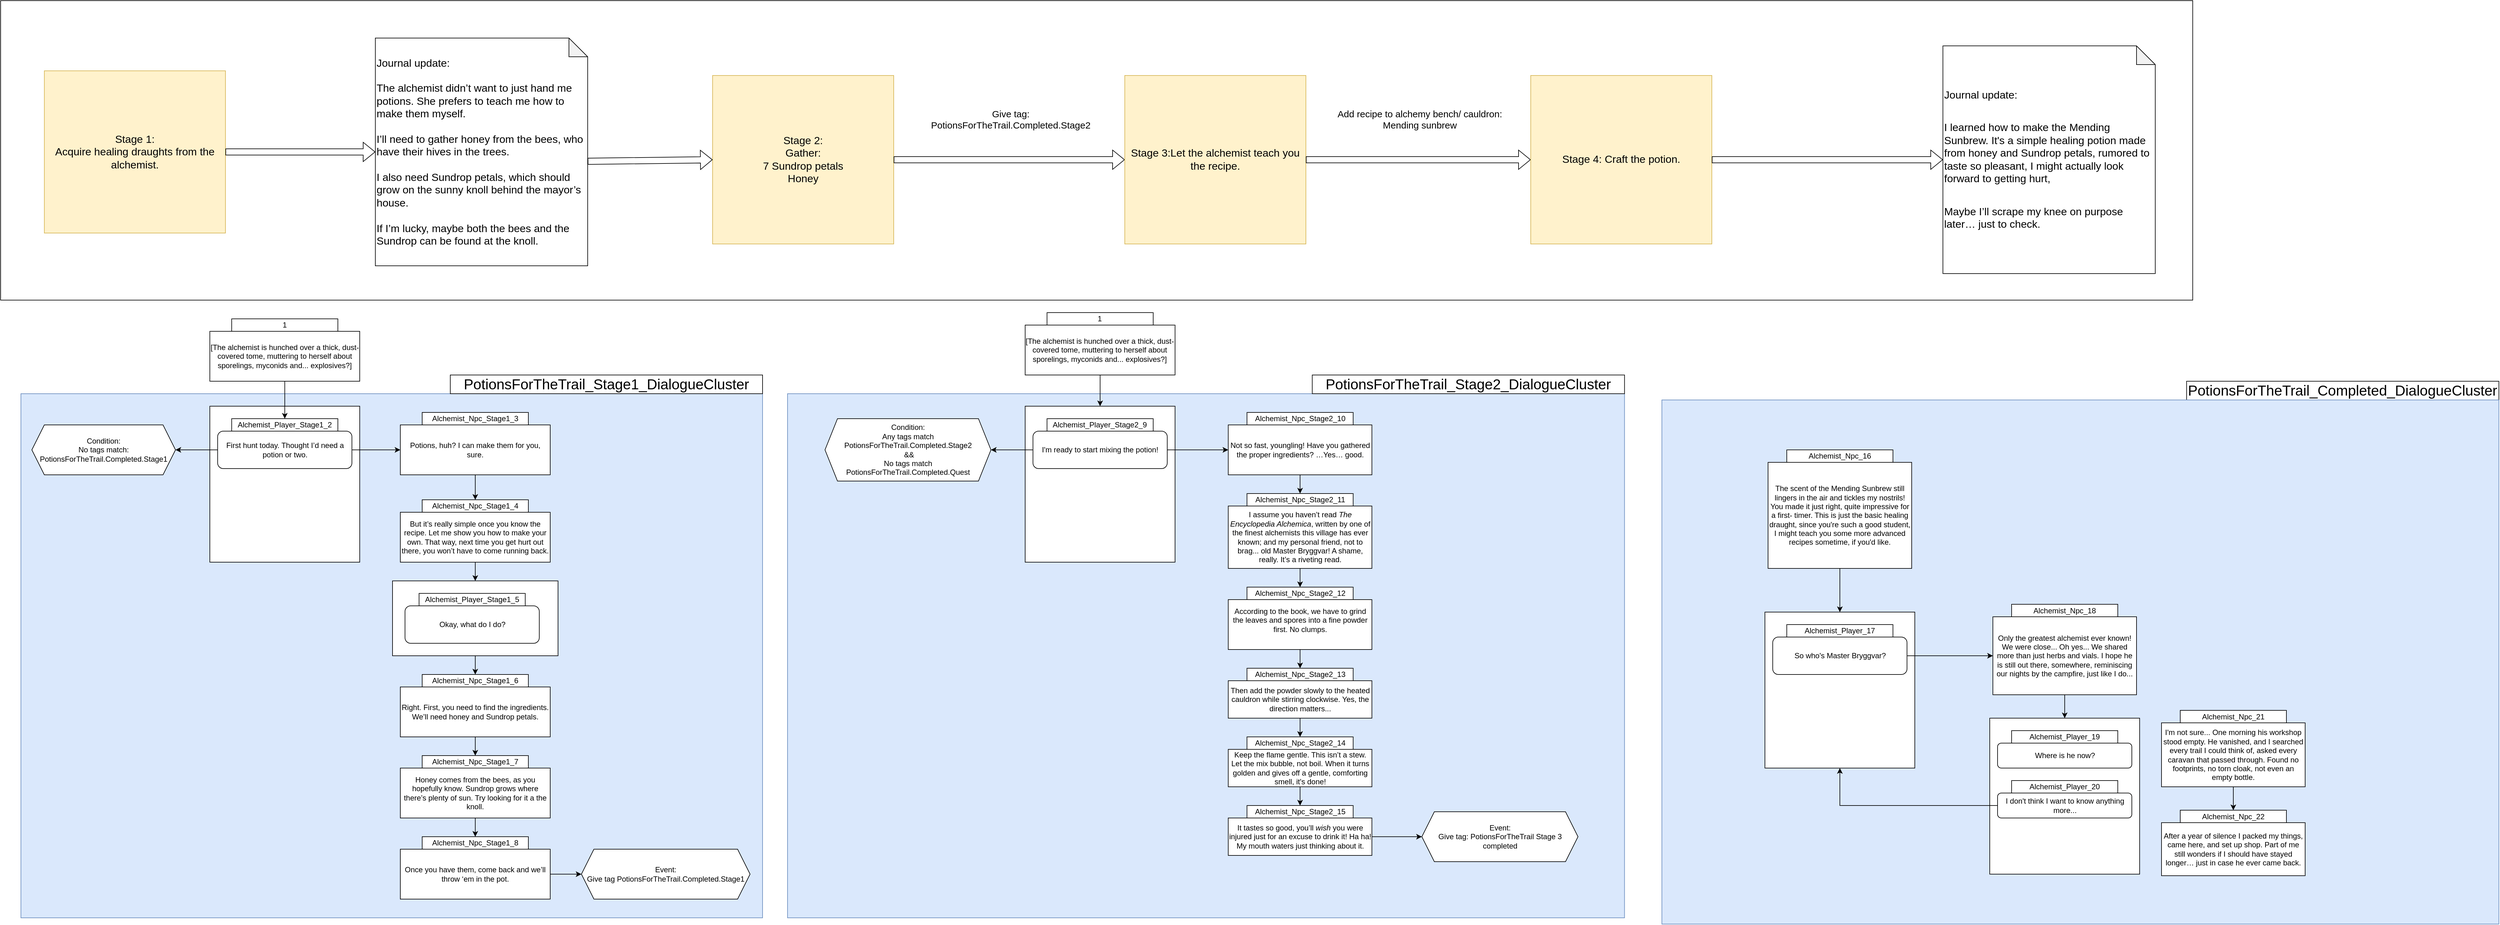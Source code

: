<mxfile version="28.0.6">
  <diagram name="Page-1" id="4zDZfXnHKPZ7NhKod1eE">
    <mxGraphModel dx="2090" dy="1784" grid="1" gridSize="10" guides="1" tooltips="1" connect="1" arrows="1" fold="1" page="1" pageScale="1" pageWidth="850" pageHeight="1100" math="0" shadow="0">
      <root>
        <mxCell id="0" />
        <mxCell id="1" parent="0" />
        <mxCell id="ac3OttQ5r9UJf8FcVnDB-60" value="" style="rounded=0;whiteSpace=wrap;html=1;" vertex="1" parent="1">
          <mxGeometry x="-200" y="-400" width="3510" height="480" as="geometry" />
        </mxCell>
        <mxCell id="ac3OttQ5r9UJf8FcVnDB-36" value="" style="rounded=0;whiteSpace=wrap;html=1;fillColor=#dae8fc;strokeColor=#6c8ebf;" vertex="1" parent="1">
          <mxGeometry x="-167.5" y="230" width="1187.5" height="840" as="geometry" />
        </mxCell>
        <mxCell id="ac3OttQ5r9UJf8FcVnDB-20" value="" style="rounded=0;whiteSpace=wrap;html=1;" vertex="1" parent="1">
          <mxGeometry x="427.5" y="530" width="265" height="120" as="geometry" />
        </mxCell>
        <mxCell id="ac3OttQ5r9UJf8FcVnDB-4" value="" style="rounded=0;whiteSpace=wrap;html=1;" vertex="1" parent="1">
          <mxGeometry x="135" y="250" width="240" height="250" as="geometry" />
        </mxCell>
        <mxCell id="ac3OttQ5r9UJf8FcVnDB-1" value="[The alchemist is hunched over a thick, dust-covered tome, muttering to herself about sporelings, myconids and... explosives?]" style="rounded=0;whiteSpace=wrap;html=1;" vertex="1" parent="1">
          <mxGeometry x="135" y="130" width="240" height="80" as="geometry" />
        </mxCell>
        <mxCell id="ac3OttQ5r9UJf8FcVnDB-2" value="1" style="rounded=0;whiteSpace=wrap;html=1;" vertex="1" parent="1">
          <mxGeometry x="170" y="110" width="170" height="20" as="geometry" />
        </mxCell>
        <mxCell id="ac3OttQ5r9UJf8FcVnDB-3" value="" style="endArrow=classic;html=1;rounded=0;exitX=0.5;exitY=1;exitDx=0;exitDy=0;entryX=0.5;entryY=0;entryDx=0;entryDy=0;" edge="1" parent="1" source="ac3OttQ5r9UJf8FcVnDB-1" target="ac3OttQ5r9UJf8FcVnDB-8">
          <mxGeometry width="50" height="50" relative="1" as="geometry">
            <mxPoint x="480" y="240" as="sourcePoint" />
            <mxPoint x="260" y="250" as="targetPoint" />
          </mxGeometry>
        </mxCell>
        <mxCell id="ac3OttQ5r9UJf8FcVnDB-5" value="First hunt today. Thought I’d need a potion or two." style="rounded=1;whiteSpace=wrap;html=1;" vertex="1" parent="1">
          <mxGeometry x="147.5" y="290" width="215" height="60" as="geometry" />
        </mxCell>
        <mxCell id="ac3OttQ5r9UJf8FcVnDB-8" value="Alchemist_Player_Stage1_2" style="rounded=0;whiteSpace=wrap;html=1;" vertex="1" parent="1">
          <mxGeometry x="170" y="270" width="170" height="20" as="geometry" />
        </mxCell>
        <mxCell id="ac3OttQ5r9UJf8FcVnDB-10" value="" style="endArrow=classic;html=1;rounded=0;exitX=1;exitY=0.5;exitDx=0;exitDy=0;entryX=0;entryY=0.5;entryDx=0;entryDy=0;" edge="1" parent="1" source="ac3OttQ5r9UJf8FcVnDB-5" target="ac3OttQ5r9UJf8FcVnDB-14">
          <mxGeometry width="50" height="50" relative="1" as="geometry">
            <mxPoint x="420" y="320" as="sourcePoint" />
            <mxPoint x="430" y="320" as="targetPoint" />
          </mxGeometry>
        </mxCell>
        <mxCell id="ac3OttQ5r9UJf8FcVnDB-13" value="&lt;div&gt;Alchemist_Npc_Stage1_3&lt;/div&gt;" style="rounded=0;whiteSpace=wrap;html=1;" vertex="1" parent="1">
          <mxGeometry x="475" y="260" width="170" height="20" as="geometry" />
        </mxCell>
        <mxCell id="ac3OttQ5r9UJf8FcVnDB-14" value="Potions, huh? I can make them for you, sure." style="rounded=0;whiteSpace=wrap;html=1;" vertex="1" parent="1">
          <mxGeometry x="440" y="280" width="240" height="80" as="geometry" />
        </mxCell>
        <mxCell id="ac3OttQ5r9UJf8FcVnDB-15" value="&lt;div&gt;Alchemist_Npc_Stage1_4&lt;/div&gt;" style="rounded=0;whiteSpace=wrap;html=1;" vertex="1" parent="1">
          <mxGeometry x="475" y="400" width="170" height="20" as="geometry" />
        </mxCell>
        <mxCell id="ac3OttQ5r9UJf8FcVnDB-16" value="But it’s really simple once you know the recipe. Let me show you how to make your own. That way, next time you get hurt out there, you won’t have to come running back." style="rounded=0;whiteSpace=wrap;html=1;" vertex="1" parent="1">
          <mxGeometry x="440" y="420" width="240" height="80" as="geometry" />
        </mxCell>
        <mxCell id="ac3OttQ5r9UJf8FcVnDB-17" value="" style="endArrow=classic;html=1;rounded=0;exitX=0.5;exitY=1;exitDx=0;exitDy=0;entryX=0.5;entryY=0;entryDx=0;entryDy=0;" edge="1" parent="1" source="ac3OttQ5r9UJf8FcVnDB-14" target="ac3OttQ5r9UJf8FcVnDB-15">
          <mxGeometry width="50" height="50" relative="1" as="geometry">
            <mxPoint x="730" y="350" as="sourcePoint" />
            <mxPoint x="780" y="300" as="targetPoint" />
          </mxGeometry>
        </mxCell>
        <mxCell id="ac3OttQ5r9UJf8FcVnDB-18" value="Alchemist_Player_Stage1_5" style="rounded=0;whiteSpace=wrap;html=1;" vertex="1" parent="1">
          <mxGeometry x="470" y="550" width="170" height="20" as="geometry" />
        </mxCell>
        <mxCell id="ac3OttQ5r9UJf8FcVnDB-19" value="Okay, what do I do?" style="rounded=1;whiteSpace=wrap;html=1;" vertex="1" parent="1">
          <mxGeometry x="447.5" y="570" width="215" height="60" as="geometry" />
        </mxCell>
        <mxCell id="ac3OttQ5r9UJf8FcVnDB-21" value="" style="endArrow=classic;html=1;rounded=0;exitX=0.5;exitY=1;exitDx=0;exitDy=0;entryX=0.5;entryY=0;entryDx=0;entryDy=0;" edge="1" parent="1" source="ac3OttQ5r9UJf8FcVnDB-16" target="ac3OttQ5r9UJf8FcVnDB-20">
          <mxGeometry width="50" height="50" relative="1" as="geometry">
            <mxPoint x="750" y="460" as="sourcePoint" />
            <mxPoint x="800" y="410" as="targetPoint" />
          </mxGeometry>
        </mxCell>
        <mxCell id="ac3OttQ5r9UJf8FcVnDB-22" value="" style="endArrow=classic;html=1;rounded=0;exitX=0.5;exitY=1;exitDx=0;exitDy=0;entryX=0.5;entryY=0;entryDx=0;entryDy=0;" edge="1" parent="1" source="ac3OttQ5r9UJf8FcVnDB-20" target="ac3OttQ5r9UJf8FcVnDB-24">
          <mxGeometry width="50" height="50" relative="1" as="geometry">
            <mxPoint x="630" y="740" as="sourcePoint" />
            <mxPoint x="560" y="680" as="targetPoint" />
          </mxGeometry>
        </mxCell>
        <mxCell id="ac3OttQ5r9UJf8FcVnDB-24" value="&lt;div&gt;Alchemist_Npc_Stage1_6&lt;/div&gt;" style="rounded=0;whiteSpace=wrap;html=1;" vertex="1" parent="1">
          <mxGeometry x="475" y="680" width="170" height="20" as="geometry" />
        </mxCell>
        <mxCell id="ac3OttQ5r9UJf8FcVnDB-25" value="&lt;p data-end=&quot;1651&quot; data-start=&quot;1470&quot;&gt;Right. First, you need to find the ingredients. We’ll need honey and Sundrop petals. &lt;br&gt;&lt;/p&gt;" style="rounded=0;whiteSpace=wrap;html=1;" vertex="1" parent="1">
          <mxGeometry x="440" y="700" width="240" height="80" as="geometry" />
        </mxCell>
        <mxCell id="ac3OttQ5r9UJf8FcVnDB-26" value="&lt;div&gt;Alchemist_Npc_Stage1_7&lt;/div&gt;" style="rounded=0;whiteSpace=wrap;html=1;" vertex="1" parent="1">
          <mxGeometry x="475" y="810" width="170" height="20" as="geometry" />
        </mxCell>
        <mxCell id="ac3OttQ5r9UJf8FcVnDB-27" value="Honey comes from the bees, as you hopefully know. Sundrop grows where there’s plenty of sun. Try looking for it a the knoll." style="rounded=0;whiteSpace=wrap;html=1;" vertex="1" parent="1">
          <mxGeometry x="440" y="830" width="240" height="80" as="geometry" />
        </mxCell>
        <mxCell id="ac3OttQ5r9UJf8FcVnDB-28" value="" style="endArrow=classic;html=1;rounded=0;exitX=0.5;exitY=1;exitDx=0;exitDy=0;entryX=0.5;entryY=0;entryDx=0;entryDy=0;" edge="1" parent="1" source="ac3OttQ5r9UJf8FcVnDB-25" target="ac3OttQ5r9UJf8FcVnDB-26">
          <mxGeometry width="50" height="50" relative="1" as="geometry">
            <mxPoint x="230" y="790" as="sourcePoint" />
            <mxPoint x="280" y="740" as="targetPoint" />
          </mxGeometry>
        </mxCell>
        <mxCell id="ac3OttQ5r9UJf8FcVnDB-29" value="Once you have them, come back and we’ll throw ‘em in the pot." style="rounded=0;whiteSpace=wrap;html=1;" vertex="1" parent="1">
          <mxGeometry x="440" y="960" width="240" height="80" as="geometry" />
        </mxCell>
        <mxCell id="ac3OttQ5r9UJf8FcVnDB-30" value="&lt;div&gt;Alchemist_Npc_Stage1_8&lt;/div&gt;" style="rounded=0;whiteSpace=wrap;html=1;" vertex="1" parent="1">
          <mxGeometry x="475" y="940" width="170" height="20" as="geometry" />
        </mxCell>
        <mxCell id="ac3OttQ5r9UJf8FcVnDB-31" value="" style="endArrow=classic;html=1;rounded=0;exitX=0.5;exitY=1;exitDx=0;exitDy=0;entryX=0.5;entryY=0;entryDx=0;entryDy=0;" edge="1" target="ac3OttQ5r9UJf8FcVnDB-30" parent="1" source="ac3OttQ5r9UJf8FcVnDB-27">
          <mxGeometry width="50" height="50" relative="1" as="geometry">
            <mxPoint x="560" y="930" as="sourcePoint" />
            <mxPoint x="280" y="890" as="targetPoint" />
          </mxGeometry>
        </mxCell>
        <mxCell id="ac3OttQ5r9UJf8FcVnDB-32" value="" style="endArrow=classic;html=1;rounded=0;exitX=1;exitY=0.5;exitDx=0;exitDy=0;" edge="1" parent="1" source="ac3OttQ5r9UJf8FcVnDB-29" target="ac3OttQ5r9UJf8FcVnDB-33">
          <mxGeometry width="50" height="50" relative="1" as="geometry">
            <mxPoint x="740" y="910" as="sourcePoint" />
            <mxPoint x="760" y="1000" as="targetPoint" />
          </mxGeometry>
        </mxCell>
        <mxCell id="ac3OttQ5r9UJf8FcVnDB-33" value="Event: &lt;br&gt;Give tag PotionsForTheTrail.Completed.Stage1" style="shape=hexagon;perimeter=hexagonPerimeter2;whiteSpace=wrap;html=1;fixedSize=1;" vertex="1" parent="1">
          <mxGeometry x="730" y="960" width="270" height="80" as="geometry" />
        </mxCell>
        <mxCell id="ac3OttQ5r9UJf8FcVnDB-34" value="" style="endArrow=classic;html=1;rounded=0;exitX=0;exitY=0.5;exitDx=0;exitDy=0;" edge="1" parent="1" source="ac3OttQ5r9UJf8FcVnDB-5" target="ac3OttQ5r9UJf8FcVnDB-35">
          <mxGeometry width="50" height="50" relative="1" as="geometry">
            <mxPoint x="50" y="300" as="sourcePoint" />
            <mxPoint x="100" y="250" as="targetPoint" />
          </mxGeometry>
        </mxCell>
        <mxCell id="ac3OttQ5r9UJf8FcVnDB-35" value="&lt;div&gt;Condition: &lt;br&gt;No tags match:&lt;/div&gt;&lt;div&gt;PotionsForTheTrail.Completed.Stage1&lt;/div&gt;" style="shape=hexagon;perimeter=hexagonPerimeter2;whiteSpace=wrap;html=1;fixedSize=1;" vertex="1" parent="1">
          <mxGeometry x="-150" y="280" width="230" height="80" as="geometry" />
        </mxCell>
        <mxCell id="ac3OttQ5r9UJf8FcVnDB-37" value="&lt;font style=&quot;font-size: 23px;&quot;&gt;PotionsForTheTrail_Stage1_DialogueCluster&lt;/font&gt;" style="rounded=0;whiteSpace=wrap;html=1;" vertex="1" parent="1">
          <mxGeometry x="520" y="200" width="500" height="30" as="geometry" />
        </mxCell>
        <mxCell id="ac3OttQ5r9UJf8FcVnDB-45" value="&lt;div align=&quot;left&quot;&gt;&lt;font style=&quot;font-size: 17px;&quot;&gt;Journal update:&lt;/font&gt;&lt;/div&gt;&lt;div&gt;&lt;font style=&quot;font-size: 17px;&quot;&gt;&lt;br&gt;&lt;/font&gt;&lt;/div&gt;&lt;font style=&quot;font-size: 17px;&quot;&gt;The alchemist didn’t want to just hand me potions. She prefers to teach me how to make them myself.&lt;br data-end=&quot;251&quot; data-start=&quot;248&quot;&gt;&lt;br&gt;I’ll need to gather honey from the bees, who have their hives in the trees.&lt;br data-end=&quot;329&quot; data-start=&quot;326&quot;&gt;&lt;br&gt;I also need Sundrop petals, which should grow on the sunny knoll behind the mayor’s house.&lt;br data-end=&quot;422&quot; data-start=&quot;419&quot;&gt;&lt;br&gt;If I’m lucky, maybe both the bees and the Sundrop can be found at the knoll.&lt;/font&gt;" style="shape=note;whiteSpace=wrap;html=1;backgroundOutline=1;darkOpacity=0.05;align=left;" vertex="1" parent="1">
          <mxGeometry x="400" y="-340" width="340" height="365" as="geometry" />
        </mxCell>
        <mxCell id="ac3OttQ5r9UJf8FcVnDB-47" value="" style="rounded=0;whiteSpace=wrap;html=1;fillColor=#dae8fc;strokeColor=#6c8ebf;" vertex="1" parent="1">
          <mxGeometry x="1060" y="230" width="1340.19" height="840" as="geometry" />
        </mxCell>
        <mxCell id="ac3OttQ5r9UJf8FcVnDB-48" value="&lt;font style=&quot;font-size: 23px;&quot;&gt;PotionsForTheTrail_Stage2_DialogueCluster&lt;/font&gt;" style="rounded=0;whiteSpace=wrap;html=1;" vertex="1" parent="1">
          <mxGeometry x="1900.19" y="200" width="500" height="30" as="geometry" />
        </mxCell>
        <mxCell id="ac3OttQ5r9UJf8FcVnDB-49" value="[The alchemist is hunched over a thick, dust-covered tome, muttering to herself about sporelings, myconids and... explosives?]" style="rounded=0;whiteSpace=wrap;html=1;" vertex="1" parent="1">
          <mxGeometry x="1440.49" y="120" width="240" height="80" as="geometry" />
        </mxCell>
        <mxCell id="ac3OttQ5r9UJf8FcVnDB-50" value="1" style="rounded=0;whiteSpace=wrap;html=1;" vertex="1" parent="1">
          <mxGeometry x="1475.49" y="100" width="170" height="20" as="geometry" />
        </mxCell>
        <mxCell id="ac3OttQ5r9UJf8FcVnDB-51" value="" style="rounded=0;whiteSpace=wrap;html=1;" vertex="1" parent="1">
          <mxGeometry x="1440.49" y="250" width="240" height="250" as="geometry" />
        </mxCell>
        <mxCell id="ac3OttQ5r9UJf8FcVnDB-52" value="Alchemist_Player_Stage2_9" style="rounded=0;whiteSpace=wrap;html=1;" vertex="1" parent="1">
          <mxGeometry x="1475.49" y="270" width="170" height="20" as="geometry" />
        </mxCell>
        <mxCell id="ac3OttQ5r9UJf8FcVnDB-53" value="I&#39;m ready to start mixing the potion!" style="rounded=1;whiteSpace=wrap;html=1;" vertex="1" parent="1">
          <mxGeometry x="1452.99" y="290" width="215" height="60" as="geometry" />
        </mxCell>
        <mxCell id="ac3OttQ5r9UJf8FcVnDB-54" value="&lt;div&gt;Condition: &lt;br&gt;Any tags match&lt;/div&gt;&lt;div&gt;PotionsForTheTrail.Completed.Stage2&lt;/div&gt;&amp;nbsp;&amp;amp;&amp;amp; &lt;br&gt;No tags match&lt;br&gt;PotionsForTheTrail.Completed.Quest" style="shape=hexagon;perimeter=hexagonPerimeter2;whiteSpace=wrap;html=1;fixedSize=1;" vertex="1" parent="1">
          <mxGeometry x="1120" y="270" width="265.68" height="100" as="geometry" />
        </mxCell>
        <mxCell id="ac3OttQ5r9UJf8FcVnDB-55" value="" style="endArrow=classic;html=1;rounded=0;exitX=0.5;exitY=1;exitDx=0;exitDy=0;entryX=0.5;entryY=0;entryDx=0;entryDy=0;" edge="1" parent="1" source="ac3OttQ5r9UJf8FcVnDB-49" target="ac3OttQ5r9UJf8FcVnDB-51">
          <mxGeometry width="50" height="50" relative="1" as="geometry">
            <mxPoint x="1855.49" y="247" as="sourcePoint" />
            <mxPoint x="1905.49" y="197" as="targetPoint" />
          </mxGeometry>
        </mxCell>
        <mxCell id="ac3OttQ5r9UJf8FcVnDB-57" value="&lt;font style=&quot;font-size: 17px;&quot;&gt;Stage 1:&lt;br&gt;Acquire healing draughts from the alchemist.&lt;/font&gt;" style="rounded=0;whiteSpace=wrap;html=1;fillColor=#fff2cc;strokeColor=#d6b656;" vertex="1" parent="1">
          <mxGeometry x="-130" y="-287.5" width="290" height="260" as="geometry" />
        </mxCell>
        <mxCell id="ac3OttQ5r9UJf8FcVnDB-59" value="" style="shape=flexArrow;endArrow=classic;html=1;rounded=0;exitX=1;exitY=0.5;exitDx=0;exitDy=0;entryX=0;entryY=0.5;entryDx=0;entryDy=0;entryPerimeter=0;" edge="1" parent="1" source="ac3OttQ5r9UJf8FcVnDB-57" target="ac3OttQ5r9UJf8FcVnDB-45">
          <mxGeometry width="50" height="50" relative="1" as="geometry">
            <mxPoint x="260" y="-127.5" as="sourcePoint" />
            <mxPoint x="640" y="-157.5" as="targetPoint" />
          </mxGeometry>
        </mxCell>
        <mxCell id="ac3OttQ5r9UJf8FcVnDB-61" value="&lt;font style=&quot;font-size: 17px;&quot;&gt;Stage 2:&lt;br&gt;Gather:&lt;br&gt;7 Sundrop petals&lt;br&gt;Honey&lt;/font&gt;" style="rounded=0;whiteSpace=wrap;html=1;fillColor=#fff2cc;strokeColor=#d6b656;" vertex="1" parent="1">
          <mxGeometry x="940" y="-280" width="290" height="270" as="geometry" />
        </mxCell>
        <mxCell id="ac3OttQ5r9UJf8FcVnDB-62" value="" style="shape=flexArrow;endArrow=classic;html=1;rounded=0;exitX=0;exitY=0;exitDx=340;exitDy=197.5;exitPerimeter=0;entryX=0;entryY=0.5;entryDx=0;entryDy=0;" edge="1" parent="1" source="ac3OttQ5r9UJf8FcVnDB-45" target="ac3OttQ5r9UJf8FcVnDB-61">
          <mxGeometry width="50" height="50" relative="1" as="geometry">
            <mxPoint x="950" y="160" as="sourcePoint" />
            <mxPoint x="1000" y="110" as="targetPoint" />
          </mxGeometry>
        </mxCell>
        <mxCell id="ac3OttQ5r9UJf8FcVnDB-64" value="" style="endArrow=classic;html=1;rounded=0;entryX=1;entryY=0.5;entryDx=0;entryDy=0;exitX=0;exitY=0.5;exitDx=0;exitDy=0;" edge="1" parent="1" source="ac3OttQ5r9UJf8FcVnDB-53" target="ac3OttQ5r9UJf8FcVnDB-54">
          <mxGeometry width="50" height="50" relative="1" as="geometry">
            <mxPoint x="1505.68" y="620" as="sourcePoint" />
            <mxPoint x="1555.68" y="570" as="targetPoint" />
          </mxGeometry>
        </mxCell>
        <mxCell id="ac3OttQ5r9UJf8FcVnDB-65" value="" style="endArrow=classic;html=1;rounded=0;exitX=1;exitY=0.5;exitDx=0;exitDy=0;" edge="1" parent="1" source="ac3OttQ5r9UJf8FcVnDB-53" target="ac3OttQ5r9UJf8FcVnDB-67">
          <mxGeometry width="50" height="50" relative="1" as="geometry">
            <mxPoint x="1795.68" y="340" as="sourcePoint" />
            <mxPoint x="1845.68" y="290" as="targetPoint" />
          </mxGeometry>
        </mxCell>
        <mxCell id="ac3OttQ5r9UJf8FcVnDB-67" value="Not so fast, youngling! Have you gathered the proper ingredients? …Yes… good." style="rounded=0;whiteSpace=wrap;html=1;" vertex="1" parent="1">
          <mxGeometry x="1765.68" y="280" width="230" height="80" as="geometry" />
        </mxCell>
        <mxCell id="ac3OttQ5r9UJf8FcVnDB-68" value="Alchemist_Npc_Stage2_10" style="rounded=0;whiteSpace=wrap;html=1;" vertex="1" parent="1">
          <mxGeometry x="1795.68" y="260" width="170" height="20" as="geometry" />
        </mxCell>
        <mxCell id="ac3OttQ5r9UJf8FcVnDB-69" value="I assume you haven’t read &lt;em data-end=&quot;370&quot; data-start=&quot;342&quot;&gt;The Encyclopedia Alchemica&lt;/em&gt;, written by one of the finest alchemists this village has ever known; and my personal friend, not to brag... old Master Bryggvar! A shame, really. It’s a riveting read." style="rounded=0;whiteSpace=wrap;html=1;" vertex="1" parent="1">
          <mxGeometry x="1765.68" y="410" width="230" height="100" as="geometry" />
        </mxCell>
        <mxCell id="ac3OttQ5r9UJf8FcVnDB-70" value="According to the book, &lt;span data-end=&quot;1883&quot; data-start=&quot;1874&quot;&gt;we have to grind&lt;/span&gt; the leaves and spores into a fine powder first. No clumps. &lt;br data-end=&quot;2076&quot; data-start=&quot;2073&quot;&gt;&lt;div&gt;&lt;br&gt;&lt;/div&gt;" style="rounded=0;whiteSpace=wrap;html=1;" vertex="1" parent="1">
          <mxGeometry x="1765.68" y="560" width="230" height="80" as="geometry" />
        </mxCell>
        <mxCell id="ac3OttQ5r9UJf8FcVnDB-71" value="It tastes so good, you’ll &lt;em data-end=&quot;1004&quot; data-start=&quot;998&quot;&gt;wish&lt;/em&gt; you were injured just for an excuse to drink it! Ha ha! My mouth waters just thinking about it." style="rounded=0;whiteSpace=wrap;html=1;" vertex="1" parent="1">
          <mxGeometry x="1765.68" y="910" width="230" height="60" as="geometry" />
        </mxCell>
        <mxCell id="ac3OttQ5r9UJf8FcVnDB-72" value="" style="endArrow=classic;html=1;rounded=0;exitX=0.5;exitY=1;exitDx=0;exitDy=0;entryX=0.5;entryY=0;entryDx=0;entryDy=0;" edge="1" parent="1" source="ac3OttQ5r9UJf8FcVnDB-67" target="ac3OttQ5r9UJf8FcVnDB-76">
          <mxGeometry width="50" height="50" relative="1" as="geometry">
            <mxPoint x="2045.68" y="430" as="sourcePoint" />
            <mxPoint x="2095.68" y="380" as="targetPoint" />
          </mxGeometry>
        </mxCell>
        <mxCell id="ac3OttQ5r9UJf8FcVnDB-76" value="Alchemist_Npc_Stage2_11" style="rounded=0;whiteSpace=wrap;html=1;" vertex="1" parent="1">
          <mxGeometry x="1795.68" y="390" width="170" height="20" as="geometry" />
        </mxCell>
        <mxCell id="ac3OttQ5r9UJf8FcVnDB-78" value="Alchemist_Npc_Stage2_12" style="rounded=0;whiteSpace=wrap;html=1;" vertex="1" parent="1">
          <mxGeometry x="1795.68" y="540" width="170" height="20" as="geometry" />
        </mxCell>
        <mxCell id="ac3OttQ5r9UJf8FcVnDB-82" value="" style="endArrow=classic;html=1;rounded=0;exitX=0.5;exitY=1;exitDx=0;exitDy=0;entryX=0.5;entryY=0;entryDx=0;entryDy=0;" edge="1" parent="1" source="ac3OttQ5r9UJf8FcVnDB-70" target="ac3OttQ5r9UJf8FcVnDB-87">
          <mxGeometry width="50" height="50" relative="1" as="geometry">
            <mxPoint x="2095.68" y="730" as="sourcePoint" />
            <mxPoint x="1880.68" y="780" as="targetPoint" />
          </mxGeometry>
        </mxCell>
        <mxCell id="ac3OttQ5r9UJf8FcVnDB-83" value="Alchemist_Npc_Stage2_15" style="rounded=0;whiteSpace=wrap;html=1;" vertex="1" parent="1">
          <mxGeometry x="1795.68" y="890" width="170" height="20" as="geometry" />
        </mxCell>
        <mxCell id="ac3OttQ5r9UJf8FcVnDB-84" value="Then &lt;span data-end=&quot;1992&quot; data-start=&quot;1967&quot;&gt;add the powder slowly&lt;/span&gt; to the heated cauldron while stirring &lt;span data-end=&quot;2042&quot; data-start=&quot;2031&quot;&gt;clockwise&lt;/span&gt;. Yes, the direction matters..." style="rounded=0;whiteSpace=wrap;html=1;" vertex="1" parent="1">
          <mxGeometry x="1765.68" y="690" width="230" height="60" as="geometry" />
        </mxCell>
        <mxCell id="ac3OttQ5r9UJf8FcVnDB-85" value="Keep the flame &lt;span data-end=&quot;2099&quot; data-start=&quot;2091&quot;&gt;gentle&lt;/span&gt;. This isn’t a stew. Let the mix bubble, not boil. When it turns golden and gives off a gentle, comforting smell, it&#39;s done!" style="rounded=0;whiteSpace=wrap;html=1;" vertex="1" parent="1">
          <mxGeometry x="1765.68" y="800" width="230" height="60" as="geometry" />
        </mxCell>
        <mxCell id="ac3OttQ5r9UJf8FcVnDB-87" value="Alchemist_Npc_Stage2_13" style="rounded=0;whiteSpace=wrap;html=1;" vertex="1" parent="1">
          <mxGeometry x="1795.68" y="670" width="170" height="20" as="geometry" />
        </mxCell>
        <mxCell id="ac3OttQ5r9UJf8FcVnDB-88" value="Alchemist_Npc_Stage2_14" style="rounded=0;whiteSpace=wrap;html=1;" vertex="1" parent="1">
          <mxGeometry x="1795.68" y="780" width="170" height="20" as="geometry" />
        </mxCell>
        <mxCell id="ac3OttQ5r9UJf8FcVnDB-89" value="" style="endArrow=classic;html=1;rounded=0;exitX=0.5;exitY=1;exitDx=0;exitDy=0;entryX=0.5;entryY=0;entryDx=0;entryDy=0;" edge="1" parent="1" source="ac3OttQ5r9UJf8FcVnDB-84" target="ac3OttQ5r9UJf8FcVnDB-88">
          <mxGeometry width="50" height="50" relative="1" as="geometry">
            <mxPoint x="2055.68" y="780" as="sourcePoint" />
            <mxPoint x="2105.68" y="730" as="targetPoint" />
          </mxGeometry>
        </mxCell>
        <mxCell id="ac3OttQ5r9UJf8FcVnDB-90" value="" style="endArrow=classic;html=1;rounded=0;exitX=0.5;exitY=1;exitDx=0;exitDy=0;entryX=0.5;entryY=0;entryDx=0;entryDy=0;" edge="1" parent="1" source="ac3OttQ5r9UJf8FcVnDB-85" target="ac3OttQ5r9UJf8FcVnDB-83">
          <mxGeometry width="50" height="50" relative="1" as="geometry">
            <mxPoint x="1965.68" y="980" as="sourcePoint" />
            <mxPoint x="2015.68" y="930" as="targetPoint" />
          </mxGeometry>
        </mxCell>
        <mxCell id="ac3OttQ5r9UJf8FcVnDB-91" value="" style="endArrow=classic;html=1;rounded=0;exitX=1;exitY=0.5;exitDx=0;exitDy=0;entryX=0;entryY=0.5;entryDx=0;entryDy=0;" edge="1" parent="1" source="ac3OttQ5r9UJf8FcVnDB-71" target="ac3OttQ5r9UJf8FcVnDB-92">
          <mxGeometry width="50" height="50" relative="1" as="geometry">
            <mxPoint x="1995.68" y="910" as="sourcePoint" />
            <mxPoint x="2045.68" y="860" as="targetPoint" />
          </mxGeometry>
        </mxCell>
        <mxCell id="ac3OttQ5r9UJf8FcVnDB-92" value="Event:&lt;br&gt;Give tag: PotionsForTheTrail Stage 3 completed" style="shape=hexagon;perimeter=hexagonPerimeter2;whiteSpace=wrap;html=1;fixedSize=1;" vertex="1" parent="1">
          <mxGeometry x="2075.68" y="900" width="250" height="80" as="geometry" />
        </mxCell>
        <mxCell id="ac3OttQ5r9UJf8FcVnDB-93" value="" style="endArrow=classic;html=1;rounded=0;exitX=0.5;exitY=1;exitDx=0;exitDy=0;entryX=0.5;entryY=0;entryDx=0;entryDy=0;" edge="1" parent="1" source="ac3OttQ5r9UJf8FcVnDB-69" target="ac3OttQ5r9UJf8FcVnDB-78">
          <mxGeometry width="50" height="50" relative="1" as="geometry">
            <mxPoint x="2180" y="480" as="sourcePoint" />
            <mxPoint x="2230" y="430" as="targetPoint" />
          </mxGeometry>
        </mxCell>
        <mxCell id="ac3OttQ5r9UJf8FcVnDB-94" value="" style="shape=flexArrow;endArrow=classic;html=1;rounded=0;exitX=1;exitY=0.5;exitDx=0;exitDy=0;entryX=0;entryY=0.5;entryDx=0;entryDy=0;" edge="1" parent="1" source="ac3OttQ5r9UJf8FcVnDB-61" target="ac3OttQ5r9UJf8FcVnDB-95">
          <mxGeometry width="50" height="50" relative="1" as="geometry">
            <mxPoint x="1400" y="-180" as="sourcePoint" />
            <mxPoint x="1450" y="-230" as="targetPoint" />
          </mxGeometry>
        </mxCell>
        <mxCell id="ac3OttQ5r9UJf8FcVnDB-95" value="&lt;font style=&quot;font-size: 17px;&quot;&gt;Stage 3:Let the alchemist teach you the recipe.&lt;/font&gt;" style="rounded=0;whiteSpace=wrap;html=1;fillColor=#fff2cc;strokeColor=#d6b656;" vertex="1" parent="1">
          <mxGeometry x="1600" y="-280" width="290" height="270" as="geometry" />
        </mxCell>
        <mxCell id="ac3OttQ5r9UJf8FcVnDB-96" value="" style="shape=flexArrow;endArrow=classic;html=1;rounded=0;exitX=1;exitY=0.5;exitDx=0;exitDy=0;entryX=0;entryY=0.5;entryDx=0;entryDy=0;" edge="1" parent="1" source="ac3OttQ5r9UJf8FcVnDB-95" target="ac3OttQ5r9UJf8FcVnDB-98">
          <mxGeometry width="50" height="50" relative="1" as="geometry">
            <mxPoint x="1830" y="-180" as="sourcePoint" />
            <mxPoint x="1880" y="-230" as="targetPoint" />
          </mxGeometry>
        </mxCell>
        <mxCell id="ac3OttQ5r9UJf8FcVnDB-97" value="&lt;font style=&quot;font-size: 15px;&quot;&gt;Give tag: PotionsForTheTrail.Completed.Stage2&lt;/font&gt;" style="text;html=1;align=center;verticalAlign=middle;whiteSpace=wrap;rounded=0;" vertex="1" parent="1">
          <mxGeometry x="1275" y="-270" width="285" height="120" as="geometry" />
        </mxCell>
        <mxCell id="ac3OttQ5r9UJf8FcVnDB-98" value="&lt;font style=&quot;font-size: 17px;&quot;&gt;Stage 4: Craft the potion.&lt;/font&gt;" style="rounded=0;whiteSpace=wrap;html=1;fillColor=#fff2cc;strokeColor=#d6b656;" vertex="1" parent="1">
          <mxGeometry x="2250" y="-280" width="290" height="270" as="geometry" />
        </mxCell>
        <mxCell id="ac3OttQ5r9UJf8FcVnDB-100" value="&lt;font style=&quot;font-size: 15px;&quot;&gt;Add recipe to alchemy bench/ cauldron:&lt;/font&gt;&lt;div&gt;&lt;font style=&quot;font-size: 15px;&quot;&gt;Mending sunbrew&lt;/font&gt;&lt;/div&gt;" style="text;html=1;align=center;verticalAlign=middle;whiteSpace=wrap;rounded=0;" vertex="1" parent="1">
          <mxGeometry x="1930" y="-270" width="285" height="120" as="geometry" />
        </mxCell>
        <mxCell id="ac3OttQ5r9UJf8FcVnDB-101" value="" style="shape=flexArrow;endArrow=classic;html=1;rounded=0;exitX=1;exitY=0.5;exitDx=0;exitDy=0;entryX=0;entryY=0.5;entryDx=0;entryDy=0;entryPerimeter=0;" edge="1" parent="1" source="ac3OttQ5r9UJf8FcVnDB-98" target="ac3OttQ5r9UJf8FcVnDB-102">
          <mxGeometry width="50" height="50" relative="1" as="geometry">
            <mxPoint x="2710" y="-140" as="sourcePoint" />
            <mxPoint x="2750" y="-145" as="targetPoint" />
          </mxGeometry>
        </mxCell>
        <mxCell id="ac3OttQ5r9UJf8FcVnDB-102" value="&lt;div align=&quot;left&quot;&gt;&lt;font style=&quot;font-size: 17px;&quot;&gt;Journal update:&lt;/font&gt;&lt;/div&gt;&lt;div&gt;&lt;font style=&quot;font-size: 17px;&quot;&gt;&lt;br&gt;&lt;/font&gt;&lt;/div&gt;&lt;p data-end=&quot;421&quot; data-start=&quot;269&quot;&gt;&lt;font style=&quot;font-size: 17px;&quot;&gt;I learned how to make the &lt;span data-end=&quot;314&quot; data-start=&quot;295&quot;&gt;Mending Sunbrew.&lt;/span&gt; It&#39;s a simple healing potion made from honey and Sundrop petals, rumored to taste so pleasant, I might actually look forward to getting hurt,&lt;/font&gt;&lt;/p&gt;&lt;font style=&quot;font-size: 17px;&quot;&gt;&lt;br&gt;Maybe I’ll scrape my knee on purpose later… just to check.&lt;/font&gt;" style="shape=note;whiteSpace=wrap;html=1;backgroundOutline=1;darkOpacity=0.05;align=left;" vertex="1" parent="1">
          <mxGeometry x="2910" y="-327.5" width="340" height="365" as="geometry" />
        </mxCell>
        <mxCell id="ac3OttQ5r9UJf8FcVnDB-103" value="&lt;font style=&quot;font-size: 23px;&quot;&gt;PotionsForTheTrail_Completed_DialogueCluster&lt;/font&gt;" style="rounded=0;whiteSpace=wrap;html=1;" vertex="1" parent="1">
          <mxGeometry x="3300.19" y="210" width="500" height="30" as="geometry" />
        </mxCell>
        <mxCell id="ac3OttQ5r9UJf8FcVnDB-104" value="" style="rounded=0;whiteSpace=wrap;html=1;fillColor=#dae8fc;strokeColor=#6c8ebf;" vertex="1" parent="1">
          <mxGeometry x="2460" y="240" width="1340.19" height="840" as="geometry" />
        </mxCell>
        <mxCell id="ac3OttQ5r9UJf8FcVnDB-105" value="Alchemist_Npc_16" style="rounded=0;whiteSpace=wrap;html=1;" vertex="1" parent="1">
          <mxGeometry x="2660" y="320" width="170" height="20" as="geometry" />
        </mxCell>
        <mxCell id="ac3OttQ5r9UJf8FcVnDB-106" value="&lt;p data-pm-slice=&quot;1 1 []&quot;&gt;The scent of the Mending Sunbrew still lingers in the air and tickles my nostrils! You made it just right, quite impressive for a first- timer. This is just the basic healing draught, since you&#39;re such a good student, I might teach you some more advanced recipes sometime, if you&#39;d like. &lt;/p&gt;" style="rounded=0;whiteSpace=wrap;html=1;" vertex="1" parent="1">
          <mxGeometry x="2630" y="340" width="230" height="170" as="geometry" />
        </mxCell>
        <mxCell id="ac3OttQ5r9UJf8FcVnDB-107" value="" style="rounded=0;whiteSpace=wrap;html=1;" vertex="1" parent="1">
          <mxGeometry x="2625" y="580" width="240" height="250" as="geometry" />
        </mxCell>
        <mxCell id="ac3OttQ5r9UJf8FcVnDB-108" value="Alchemist_Player_17" style="rounded=0;whiteSpace=wrap;html=1;" vertex="1" parent="1">
          <mxGeometry x="2660" y="600" width="170" height="20" as="geometry" />
        </mxCell>
        <mxCell id="ac3OttQ5r9UJf8FcVnDB-109" value="So who&#39;s Master Bryggvar?" style="rounded=1;whiteSpace=wrap;html=1;" vertex="1" parent="1">
          <mxGeometry x="2637.5" y="620" width="215" height="60" as="geometry" />
        </mxCell>
        <mxCell id="ac3OttQ5r9UJf8FcVnDB-110" value="" style="endArrow=classic;html=1;rounded=0;exitX=0.5;exitY=1;exitDx=0;exitDy=0;entryX=0.5;entryY=0;entryDx=0;entryDy=0;" edge="1" parent="1" source="ac3OttQ5r9UJf8FcVnDB-106" target="ac3OttQ5r9UJf8FcVnDB-107">
          <mxGeometry width="50" height="50" relative="1" as="geometry">
            <mxPoint x="2920" y="480" as="sourcePoint" />
            <mxPoint x="2970" y="430" as="targetPoint" />
          </mxGeometry>
        </mxCell>
        <mxCell id="ac3OttQ5r9UJf8FcVnDB-111" value="" style="endArrow=classic;html=1;rounded=0;exitX=1;exitY=0.5;exitDx=0;exitDy=0;entryX=0;entryY=0.5;entryDx=0;entryDy=0;" edge="1" parent="1" source="ac3OttQ5r9UJf8FcVnDB-109" target="ac3OttQ5r9UJf8FcVnDB-114">
          <mxGeometry width="50" height="50" relative="1" as="geometry">
            <mxPoint x="2930" y="570" as="sourcePoint" />
            <mxPoint x="2950" y="650" as="targetPoint" />
          </mxGeometry>
        </mxCell>
        <mxCell id="ac3OttQ5r9UJf8FcVnDB-113" value="Alchemist_Npc_18" style="rounded=0;whiteSpace=wrap;html=1;" vertex="1" parent="1">
          <mxGeometry x="3020" y="567.5" width="170" height="20" as="geometry" />
        </mxCell>
        <mxCell id="ac3OttQ5r9UJf8FcVnDB-114" value="Only the greatest alchemist ever known! We were close... Oh yes... We shared more than just herbs and vials. I hope he is still out there, somewhere, reminiscing our nights by the campfire, just like I do... " style="rounded=0;whiteSpace=wrap;html=1;" vertex="1" parent="1">
          <mxGeometry x="2990" y="587.5" width="230" height="125" as="geometry" />
        </mxCell>
        <mxCell id="ac3OttQ5r9UJf8FcVnDB-116" value="" style="endArrow=classic;html=1;rounded=0;exitX=0.5;exitY=1;exitDx=0;exitDy=0;entryX=0.5;entryY=0;entryDx=0;entryDy=0;" edge="1" parent="1" source="ac3OttQ5r9UJf8FcVnDB-114" target="ac3OttQ5r9UJf8FcVnDB-117">
          <mxGeometry width="50" height="50" relative="1" as="geometry">
            <mxPoint x="3130" y="750" as="sourcePoint" />
            <mxPoint x="3180" y="700" as="targetPoint" />
          </mxGeometry>
        </mxCell>
        <mxCell id="ac3OttQ5r9UJf8FcVnDB-117" value="" style="rounded=0;whiteSpace=wrap;html=1;" vertex="1" parent="1">
          <mxGeometry x="2985" y="750" width="240" height="250" as="geometry" />
        </mxCell>
        <mxCell id="ac3OttQ5r9UJf8FcVnDB-118" value="Alchemist_Player_19" style="rounded=0;whiteSpace=wrap;html=1;" vertex="1" parent="1">
          <mxGeometry x="3020" y="770" width="170" height="20" as="geometry" />
        </mxCell>
        <mxCell id="ac3OttQ5r9UJf8FcVnDB-119" value="Where is he now?" style="rounded=1;whiteSpace=wrap;html=1;" vertex="1" parent="1">
          <mxGeometry x="2997.5" y="790" width="215" height="40" as="geometry" />
        </mxCell>
        <mxCell id="ac3OttQ5r9UJf8FcVnDB-120" value="Alchemist_Player_20" style="rounded=0;whiteSpace=wrap;html=1;" vertex="1" parent="1">
          <mxGeometry x="3020" y="850" width="170" height="20" as="geometry" />
        </mxCell>
        <mxCell id="ac3OttQ5r9UJf8FcVnDB-121" value="I don&#39;t think I want to know anything more..." style="rounded=1;whiteSpace=wrap;html=1;" vertex="1" parent="1">
          <mxGeometry x="2997.5" y="870" width="215" height="40" as="geometry" />
        </mxCell>
        <mxCell id="ac3OttQ5r9UJf8FcVnDB-122" value="" style="endArrow=classic;html=1;rounded=0;exitX=0;exitY=0.5;exitDx=0;exitDy=0;entryX=0.5;entryY=1;entryDx=0;entryDy=0;" edge="1" parent="1" source="ac3OttQ5r9UJf8FcVnDB-121" target="ac3OttQ5r9UJf8FcVnDB-107">
          <mxGeometry width="50" height="50" relative="1" as="geometry">
            <mxPoint x="2920" y="850" as="sourcePoint" />
            <mxPoint x="2970" y="800" as="targetPoint" />
            <Array as="points">
              <mxPoint x="2745" y="890" />
            </Array>
          </mxGeometry>
        </mxCell>
        <mxCell id="ac3OttQ5r9UJf8FcVnDB-123" value="I&#39;m not sure... One morning his workshop stood empty. He vanished, and I searched every trail I could think of, asked every caravan that passed through. Found no footprints, no torn cloak, not even an empty bottle. &lt;br&gt; " style="rounded=0;whiteSpace=wrap;html=1;" vertex="1" parent="1">
          <mxGeometry x="3260" y="757.5" width="230" height="102.5" as="geometry" />
        </mxCell>
        <mxCell id="ac3OttQ5r9UJf8FcVnDB-124" value="&lt;div&gt;Alchemist_Npc_21&lt;/div&gt;" style="rounded=0;whiteSpace=wrap;html=1;" vertex="1" parent="1">
          <mxGeometry x="3290" y="737.5" width="170" height="20" as="geometry" />
        </mxCell>
        <mxCell id="ac3OttQ5r9UJf8FcVnDB-125" value="After a year of silence I packed my things, came here, and set up shop. Part of me still wonders if I should have stayed longer… just in case he ever came back." style="rounded=0;whiteSpace=wrap;html=1;" vertex="1" parent="1">
          <mxGeometry x="3260" y="917.5" width="230" height="85" as="geometry" />
        </mxCell>
        <mxCell id="ac3OttQ5r9UJf8FcVnDB-126" value="&lt;div&gt;Alchemist_Npc_22&lt;/div&gt;" style="rounded=0;whiteSpace=wrap;html=1;" vertex="1" parent="1">
          <mxGeometry x="3290" y="897.5" width="170" height="20" as="geometry" />
        </mxCell>
        <mxCell id="ac3OttQ5r9UJf8FcVnDB-127" value="" style="endArrow=classic;html=1;rounded=0;exitX=0.5;exitY=1;exitDx=0;exitDy=0;entryX=0.5;entryY=0;entryDx=0;entryDy=0;" edge="1" parent="1" source="ac3OttQ5r9UJf8FcVnDB-123" target="ac3OttQ5r9UJf8FcVnDB-126">
          <mxGeometry width="50" height="50" relative="1" as="geometry">
            <mxPoint x="3590" y="880" as="sourcePoint" />
            <mxPoint x="3640" y="830" as="targetPoint" />
          </mxGeometry>
        </mxCell>
      </root>
    </mxGraphModel>
  </diagram>
</mxfile>
